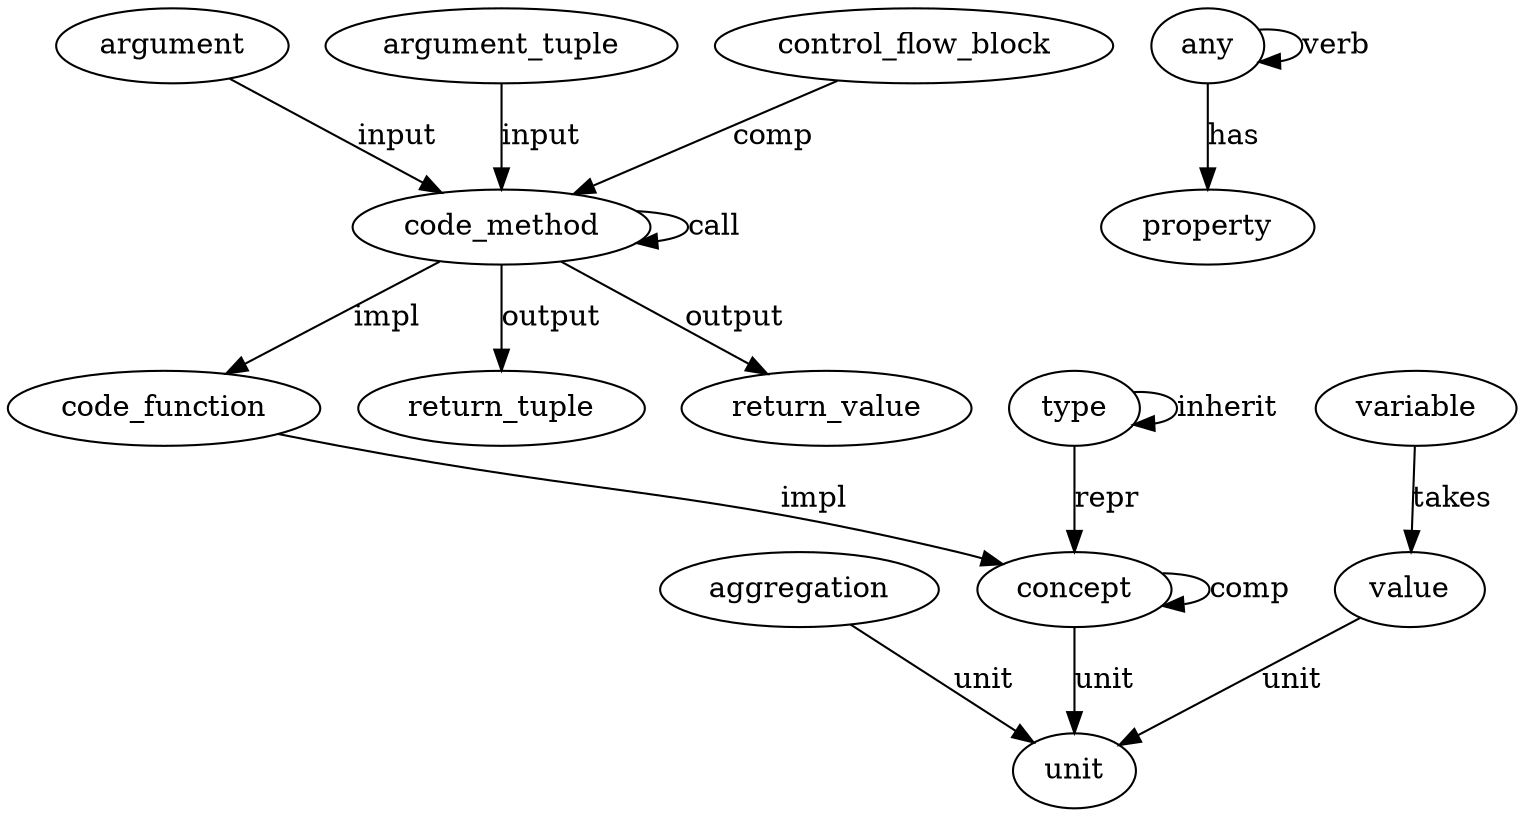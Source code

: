 digraph G {
1 [ name="aggregation",label="aggregation",];
2 [ name="any",label="any",];
3 [ name="argument",label="argument",];
4 [ name="argument_tuple",label="argument_tuple",];
5 [ name="code_function",label="code_function",];
6 [ name="code_method",label="code_method",];
7 [ name="concept",label="concept",];
8 [ name="control_flow_block",label="control_flow_block",];
9 [ name="property",label="property",];
10 [ name="return_tuple",label="return_tuple",];
11 [ name="return_value",label="return_value",];
12 [ name="type",label="type",];
13 [ name="unit",label="unit",];
14 [ name="value",label="value",];
15 [ name="variable",label="variable",];
1 -> 13 [ label=unit, ]
2 -> 2 [ label=verb, ]
2 -> 9 [ label=has, ]
3 -> 6 [ label=input, ]
4 -> 6 [ label=input, ]
5 -> 7 [ label=impl, ]
6 -> 5 [ label=impl, ]
6 -> 6 [ label=call, ]
6 -> 10 [ label=output, ]
6 -> 11 [ label=output, ]
7 -> 7 [ label=comp, ]
7 -> 13 [ label=unit, ]
8 -> 6 [ label=comp, ]
12 -> 7 [ label=repr, ]
12 -> 12 [ label=inherit, ]
14 -> 13 [ label=unit, ]
15 -> 14 [ label=takes, ]
}
